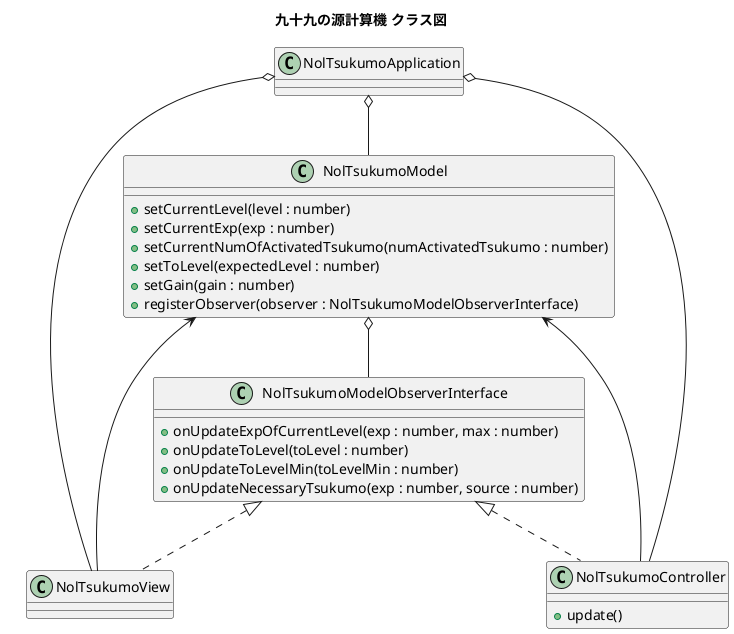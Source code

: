 @startuml

title 九十九の源計算機 クラス図

class NolTsukumoApplication

class NolTsukumoModelObserverInterface {
  +onUpdateExpOfCurrentLevel(exp : number, max : number)
  +onUpdateToLevel(toLevel : number)
  +onUpdateToLevelMin(toLevelMin : number)
  +onUpdateNecessaryTsukumo(exp : number, source : number)
}
class NolTsukumoModel {
  +setCurrentLevel(level : number)
  +setCurrentExp(exp : number)
  +setCurrentNumOfActivatedTsukumo(numActivatedTsukumo : number)
  +setToLevel(expectedLevel : number)
  +setGain(gain : number)
  +registerObserver(observer : NolTsukumoModelObserverInterface)
}
NolTsukumoModel o-- NolTsukumoModelObserverInterface

class NolTsukumoView {
}
NolTsukumoModelObserverInterface <|.. NolTsukumoView
NolTsukumoView --> NolTsukumoModel

class NolTsukumoController {
  +update()
}
NolTsukumoModelObserverInterface <|.. NolTsukumoController
NolTsukumoController --> NolTsukumoModel

NolTsukumoApplication o-- NolTsukumoModel
NolTsukumoApplication o-- NolTsukumoView
NolTsukumoApplication o-- NolTsukumoController


@enduml

